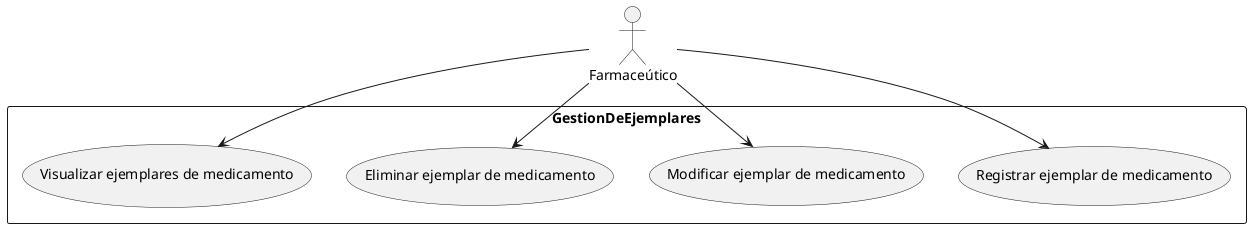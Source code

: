 @startuml GestionDeEjemplaresUseCaseDiagram

actor farmaceutico as "Farmaceútico"

rectangle GestionDeEjemplares {
    usecase registrarEjemplarDeMedicamento as "Registrar ejemplar de medicamento"
    usecase modificarEjemplarDeMedicamento as "Modificar ejemplar de medicamento"
    usecase eliminarEjemplarDeMedicamento as "Eliminar ejemplar de medicamento"
    usecase visualizarEjemplaresDeMedicamento as "Visualizar ejemplares de medicamento"
}


farmaceutico --> registrarEjemplarDeMedicamento
farmaceutico --> modificarEjemplarDeMedicamento
farmaceutico --> eliminarEjemplarDeMedicamento
farmaceutico --> visualizarEjemplaresDeMedicamento


@enduml